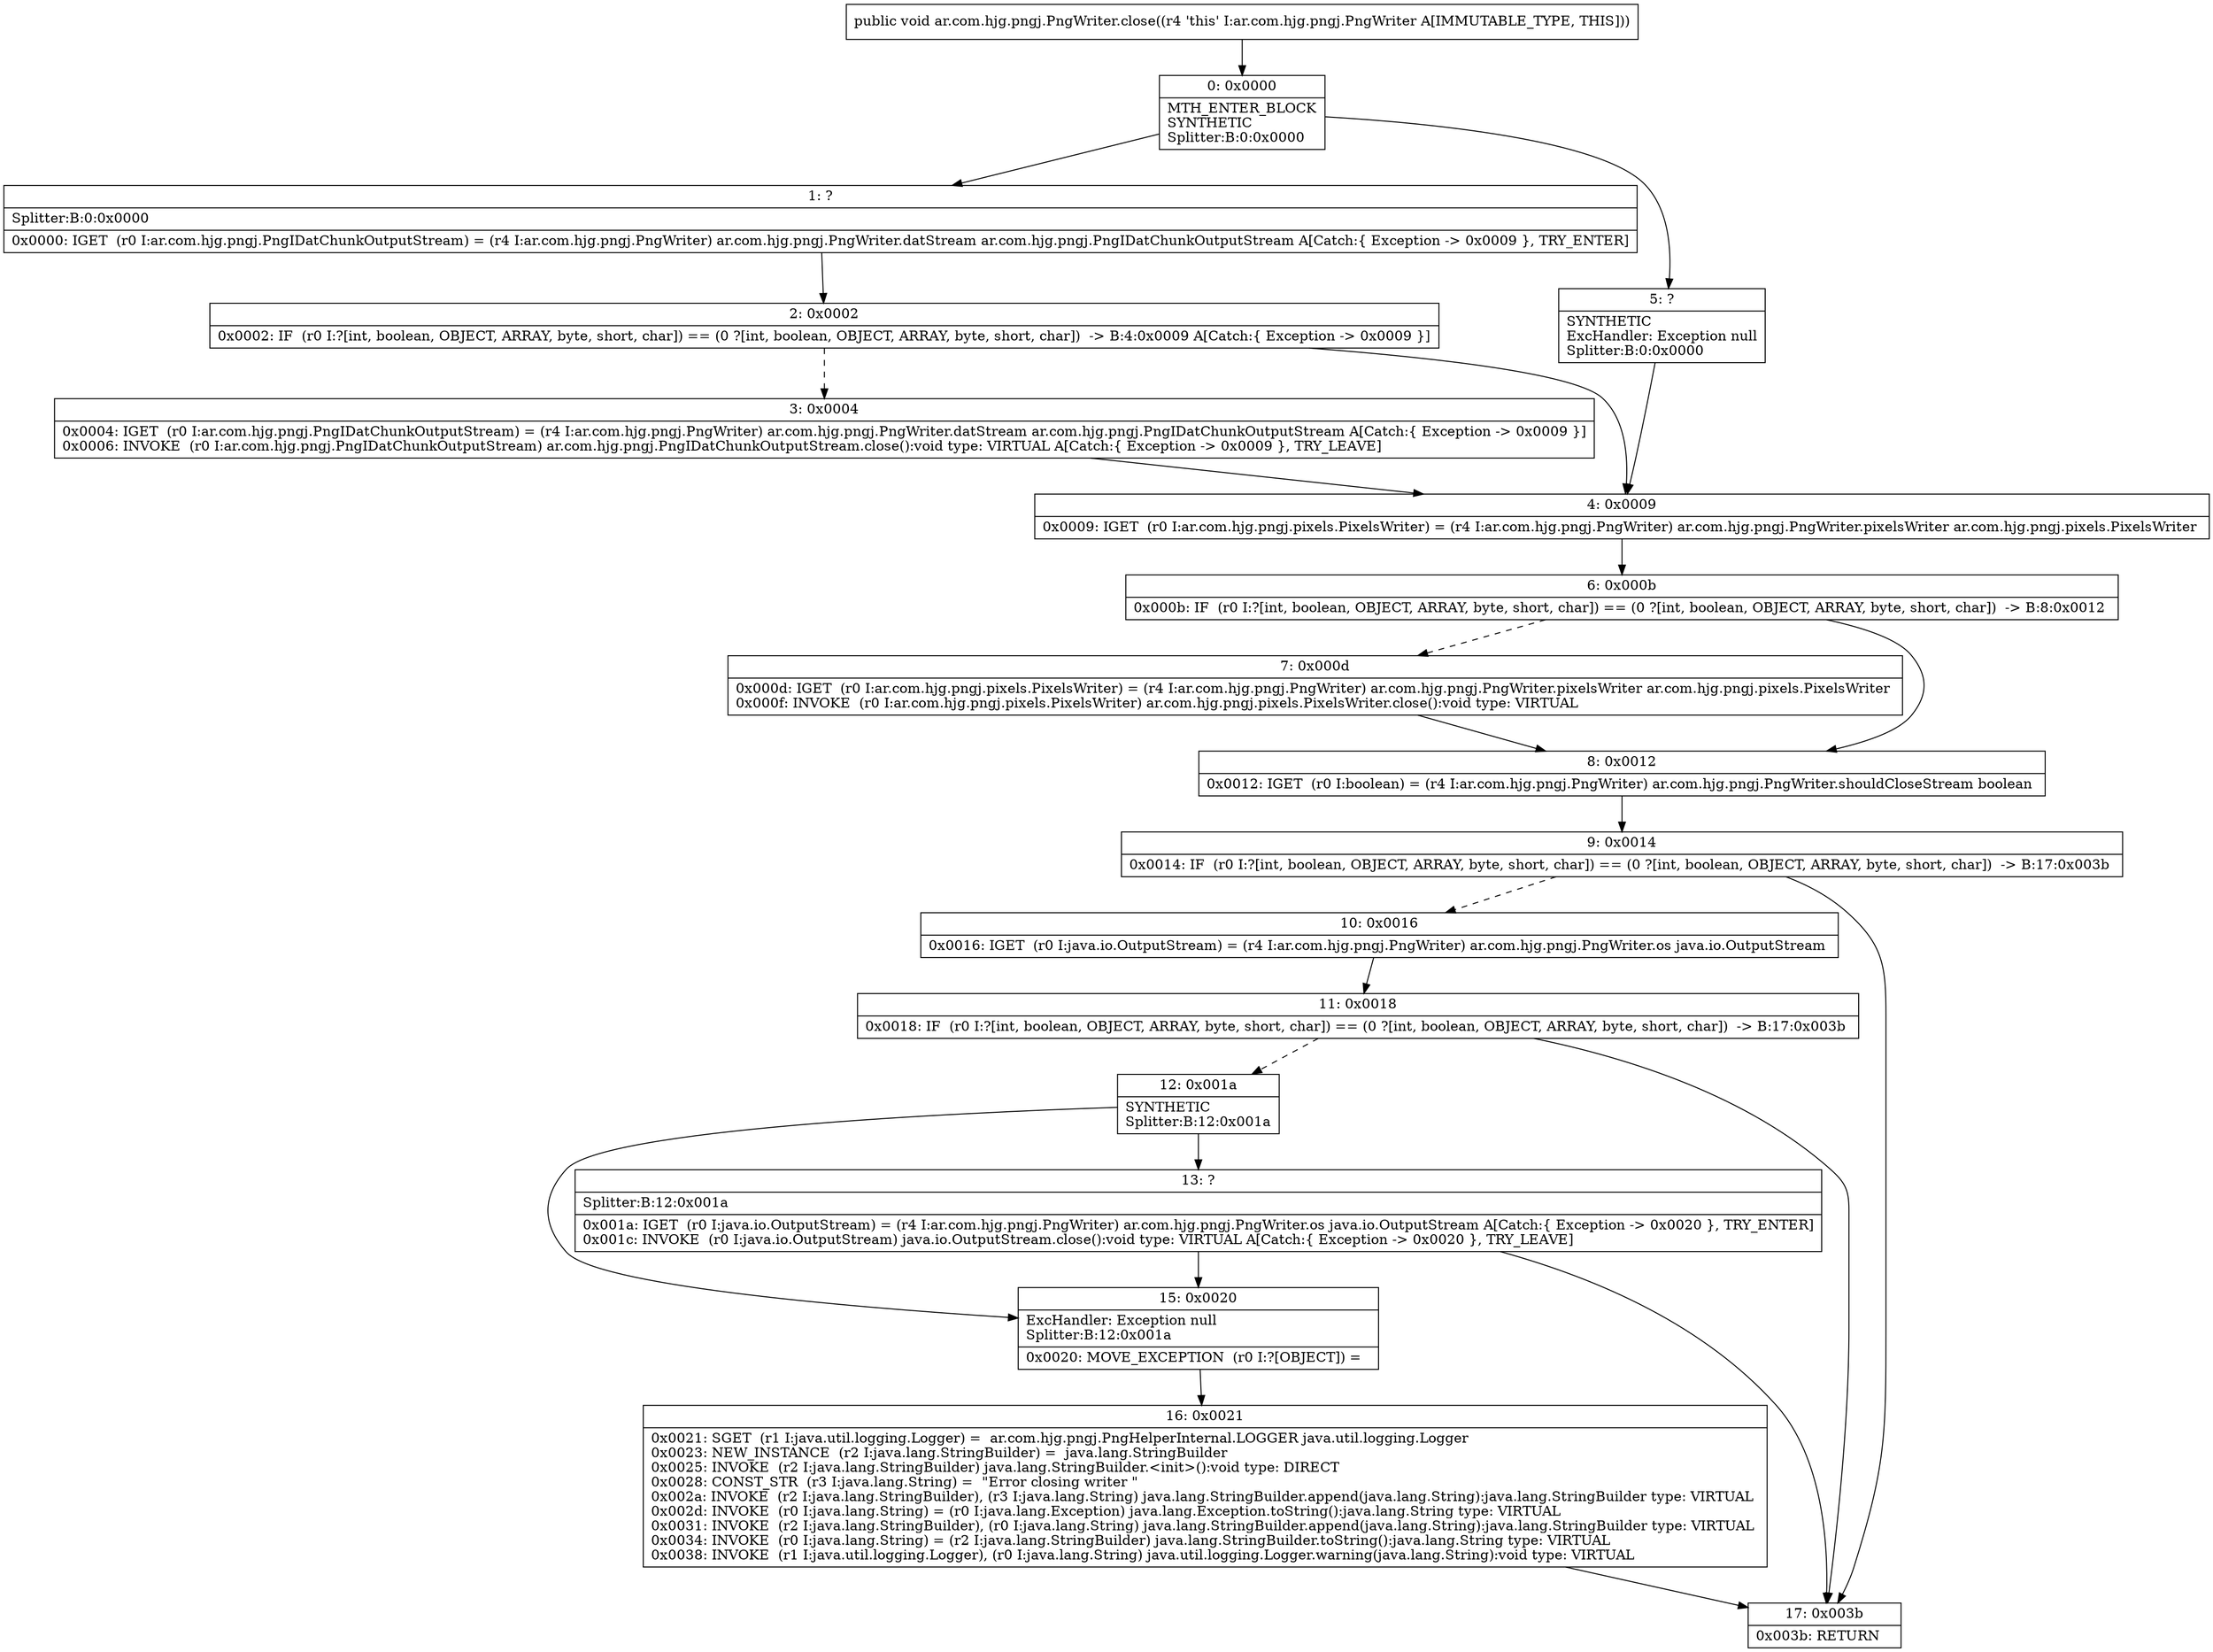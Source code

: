 digraph "CFG forar.com.hjg.pngj.PngWriter.close()V" {
Node_0 [shape=record,label="{0\:\ 0x0000|MTH_ENTER_BLOCK\lSYNTHETIC\lSplitter:B:0:0x0000\l}"];
Node_1 [shape=record,label="{1\:\ ?|Splitter:B:0:0x0000\l|0x0000: IGET  (r0 I:ar.com.hjg.pngj.PngIDatChunkOutputStream) = (r4 I:ar.com.hjg.pngj.PngWriter) ar.com.hjg.pngj.PngWriter.datStream ar.com.hjg.pngj.PngIDatChunkOutputStream A[Catch:\{ Exception \-\> 0x0009 \}, TRY_ENTER]\l}"];
Node_2 [shape=record,label="{2\:\ 0x0002|0x0002: IF  (r0 I:?[int, boolean, OBJECT, ARRAY, byte, short, char]) == (0 ?[int, boolean, OBJECT, ARRAY, byte, short, char])  \-\> B:4:0x0009 A[Catch:\{ Exception \-\> 0x0009 \}]\l}"];
Node_3 [shape=record,label="{3\:\ 0x0004|0x0004: IGET  (r0 I:ar.com.hjg.pngj.PngIDatChunkOutputStream) = (r4 I:ar.com.hjg.pngj.PngWriter) ar.com.hjg.pngj.PngWriter.datStream ar.com.hjg.pngj.PngIDatChunkOutputStream A[Catch:\{ Exception \-\> 0x0009 \}]\l0x0006: INVOKE  (r0 I:ar.com.hjg.pngj.PngIDatChunkOutputStream) ar.com.hjg.pngj.PngIDatChunkOutputStream.close():void type: VIRTUAL A[Catch:\{ Exception \-\> 0x0009 \}, TRY_LEAVE]\l}"];
Node_4 [shape=record,label="{4\:\ 0x0009|0x0009: IGET  (r0 I:ar.com.hjg.pngj.pixels.PixelsWriter) = (r4 I:ar.com.hjg.pngj.PngWriter) ar.com.hjg.pngj.PngWriter.pixelsWriter ar.com.hjg.pngj.pixels.PixelsWriter \l}"];
Node_5 [shape=record,label="{5\:\ ?|SYNTHETIC\lExcHandler: Exception null\lSplitter:B:0:0x0000\l}"];
Node_6 [shape=record,label="{6\:\ 0x000b|0x000b: IF  (r0 I:?[int, boolean, OBJECT, ARRAY, byte, short, char]) == (0 ?[int, boolean, OBJECT, ARRAY, byte, short, char])  \-\> B:8:0x0012 \l}"];
Node_7 [shape=record,label="{7\:\ 0x000d|0x000d: IGET  (r0 I:ar.com.hjg.pngj.pixels.PixelsWriter) = (r4 I:ar.com.hjg.pngj.PngWriter) ar.com.hjg.pngj.PngWriter.pixelsWriter ar.com.hjg.pngj.pixels.PixelsWriter \l0x000f: INVOKE  (r0 I:ar.com.hjg.pngj.pixels.PixelsWriter) ar.com.hjg.pngj.pixels.PixelsWriter.close():void type: VIRTUAL \l}"];
Node_8 [shape=record,label="{8\:\ 0x0012|0x0012: IGET  (r0 I:boolean) = (r4 I:ar.com.hjg.pngj.PngWriter) ar.com.hjg.pngj.PngWriter.shouldCloseStream boolean \l}"];
Node_9 [shape=record,label="{9\:\ 0x0014|0x0014: IF  (r0 I:?[int, boolean, OBJECT, ARRAY, byte, short, char]) == (0 ?[int, boolean, OBJECT, ARRAY, byte, short, char])  \-\> B:17:0x003b \l}"];
Node_10 [shape=record,label="{10\:\ 0x0016|0x0016: IGET  (r0 I:java.io.OutputStream) = (r4 I:ar.com.hjg.pngj.PngWriter) ar.com.hjg.pngj.PngWriter.os java.io.OutputStream \l}"];
Node_11 [shape=record,label="{11\:\ 0x0018|0x0018: IF  (r0 I:?[int, boolean, OBJECT, ARRAY, byte, short, char]) == (0 ?[int, boolean, OBJECT, ARRAY, byte, short, char])  \-\> B:17:0x003b \l}"];
Node_12 [shape=record,label="{12\:\ 0x001a|SYNTHETIC\lSplitter:B:12:0x001a\l}"];
Node_13 [shape=record,label="{13\:\ ?|Splitter:B:12:0x001a\l|0x001a: IGET  (r0 I:java.io.OutputStream) = (r4 I:ar.com.hjg.pngj.PngWriter) ar.com.hjg.pngj.PngWriter.os java.io.OutputStream A[Catch:\{ Exception \-\> 0x0020 \}, TRY_ENTER]\l0x001c: INVOKE  (r0 I:java.io.OutputStream) java.io.OutputStream.close():void type: VIRTUAL A[Catch:\{ Exception \-\> 0x0020 \}, TRY_LEAVE]\l}"];
Node_15 [shape=record,label="{15\:\ 0x0020|ExcHandler: Exception null\lSplitter:B:12:0x001a\l|0x0020: MOVE_EXCEPTION  (r0 I:?[OBJECT]) =  \l}"];
Node_16 [shape=record,label="{16\:\ 0x0021|0x0021: SGET  (r1 I:java.util.logging.Logger) =  ar.com.hjg.pngj.PngHelperInternal.LOGGER java.util.logging.Logger \l0x0023: NEW_INSTANCE  (r2 I:java.lang.StringBuilder) =  java.lang.StringBuilder \l0x0025: INVOKE  (r2 I:java.lang.StringBuilder) java.lang.StringBuilder.\<init\>():void type: DIRECT \l0x0028: CONST_STR  (r3 I:java.lang.String) =  \"Error closing writer \" \l0x002a: INVOKE  (r2 I:java.lang.StringBuilder), (r3 I:java.lang.String) java.lang.StringBuilder.append(java.lang.String):java.lang.StringBuilder type: VIRTUAL \l0x002d: INVOKE  (r0 I:java.lang.String) = (r0 I:java.lang.Exception) java.lang.Exception.toString():java.lang.String type: VIRTUAL \l0x0031: INVOKE  (r2 I:java.lang.StringBuilder), (r0 I:java.lang.String) java.lang.StringBuilder.append(java.lang.String):java.lang.StringBuilder type: VIRTUAL \l0x0034: INVOKE  (r0 I:java.lang.String) = (r2 I:java.lang.StringBuilder) java.lang.StringBuilder.toString():java.lang.String type: VIRTUAL \l0x0038: INVOKE  (r1 I:java.util.logging.Logger), (r0 I:java.lang.String) java.util.logging.Logger.warning(java.lang.String):void type: VIRTUAL \l}"];
Node_17 [shape=record,label="{17\:\ 0x003b|0x003b: RETURN   \l}"];
MethodNode[shape=record,label="{public void ar.com.hjg.pngj.PngWriter.close((r4 'this' I:ar.com.hjg.pngj.PngWriter A[IMMUTABLE_TYPE, THIS])) }"];
MethodNode -> Node_0;
Node_0 -> Node_1;
Node_0 -> Node_5;
Node_1 -> Node_2;
Node_2 -> Node_3[style=dashed];
Node_2 -> Node_4;
Node_3 -> Node_4;
Node_4 -> Node_6;
Node_5 -> Node_4;
Node_6 -> Node_7[style=dashed];
Node_6 -> Node_8;
Node_7 -> Node_8;
Node_8 -> Node_9;
Node_9 -> Node_10[style=dashed];
Node_9 -> Node_17;
Node_10 -> Node_11;
Node_11 -> Node_12[style=dashed];
Node_11 -> Node_17;
Node_12 -> Node_13;
Node_12 -> Node_15;
Node_13 -> Node_15;
Node_13 -> Node_17;
Node_15 -> Node_16;
Node_16 -> Node_17;
}

